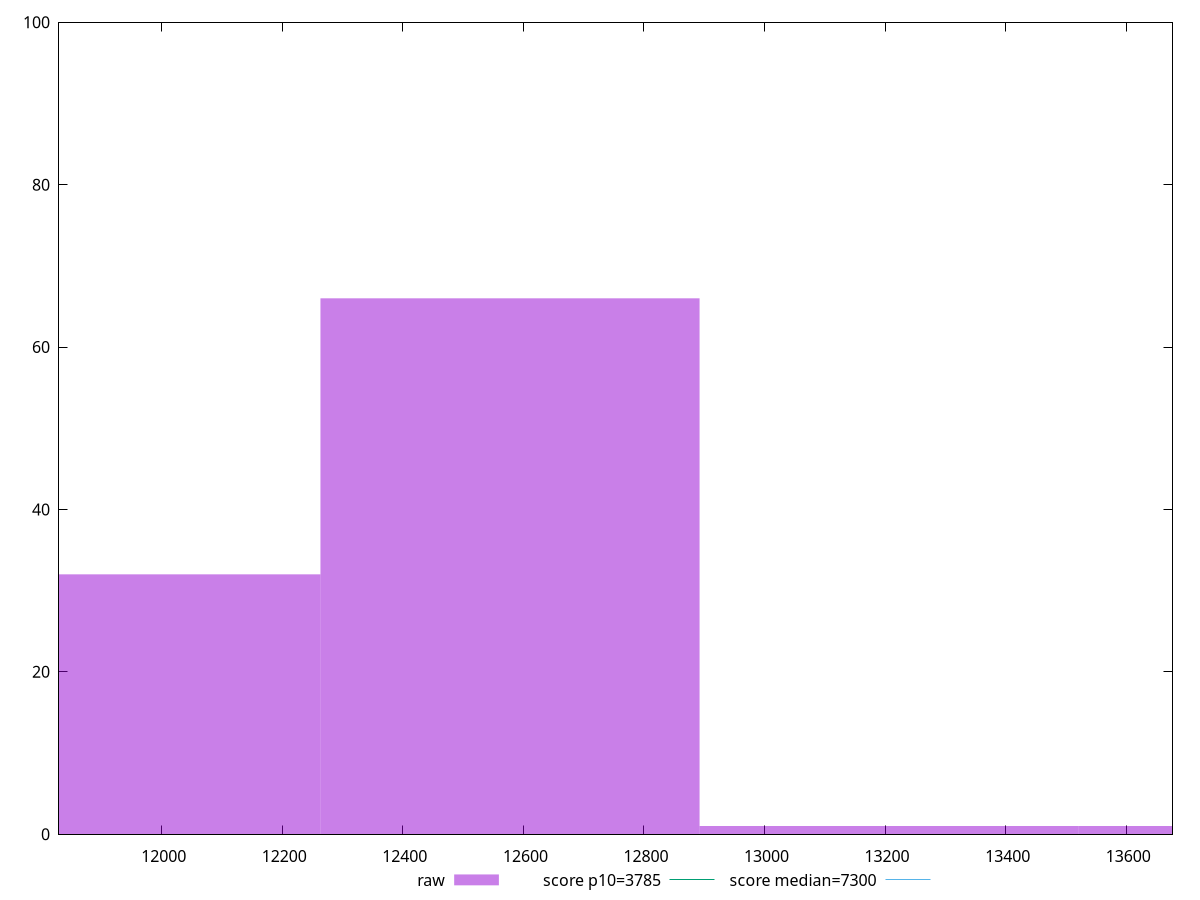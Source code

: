 reset

$raw <<EOF
13835.596152316906 1
12577.81468392446 66
11948.923949728236 32
13206.705418120682 1
EOF

set key outside below
set boxwidth 628.890734196223
set xrange [11829.657500000003:13676.785999999998]
set yrange [0:100]
set trange [0:100]
set style fill transparent solid 0.5 noborder

set parametric
set terminal svg size 640, 490 enhanced background rgb 'white'
set output "reports/report_00030_2021-02-24T20-42-31.540Z/interactive/samples/music/raw/histogram.svg"

plot $raw title "raw" with boxes, \
     3785,t title "score p10=3785", \
     7300,t title "score median=7300"

reset

